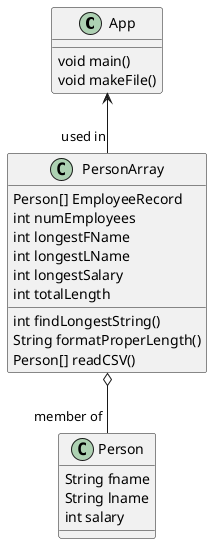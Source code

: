 @startuml
'https://plantuml.com/class-diagram

class App {
void main()
void makeFile()
}

App <--"used in" PersonArray
PersonArray o--"member of" Person

class PersonArray {
Person[] EmployeeRecord
int numEmployees
int longestFName
int longestLName
int longestSalary
int totalLength

int findLongestString()
String formatProperLength()
Person[] readCSV()
}

class Person {
String fname
String lname
int salary
}

@enduml